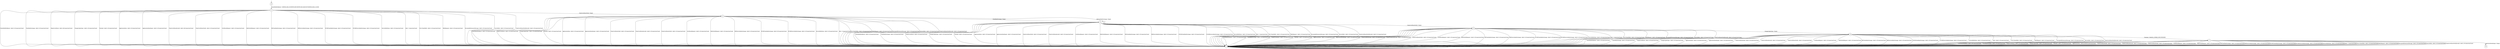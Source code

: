 digraph g {

	s0 [shape="circle" label="s0"];
	s1 [shape="circle" label="s1"];
	s2 [shape="circle" label="s2"];
	s3 [shape="circle" label="s3"];
	s4 [shape="circle" label="s4"];
	s5 [shape="circle" label="s5"];
	s6 [shape="circle" label="s6"];
	s7 [shape="circle" label="s7"];
	s8 [shape="circle" label="s8"];
	s9 [shape="circle" label="s9"];
	s0 -> s2 [label="ClientHelloRSAReset / SERVER_HELLOCERTIFICATECERTIFICATE_REQUESTSERVER_HELLO_DONE"];
	s1 -> s1 [label="ClientHelloRSAReset / x"];
	s1 -> s1 [label="ClientKeyExchange / x"];
	s1 -> s1 [label="EmptyCertificate / x"];
	s1 -> s1 [label="ChangeCipherSpec / x"];
	s1 -> s1 [label="Finished / x"];
	s1 -> s1 [label="ApplicationData / x"];
	s1 -> s1 [label="ApplicationDataEmpty / x"];
	s1 -> s1 [label="ClientCertificateValid / x"];
	s1 -> s1 [label="ClientCertificateInvalid / x"];
	s1 -> s1 [label="ClientCertificateVerify / x"];
	s1 -> s1 [label="CertificateRequest / x"];
	s1 -> s1 [label="HelloVerifyRequest / x"];
	s1 -> s1 [label="DHClientKeyExchange / x"];
	s1 -> s1 [label="DHEServerKeyExchange / x"];
	s1 -> s1 [label="ECDHClientKeyExchange / x"];
	s1 -> s1 [label="ECDHEServerKeyExchange / x"];
	s1 -> s1 [label="ServerHelloDone / x"];
	s1 -> s1 [label="Alert / x"];
	s1 -> s1 [label="SSL2ClientHello / x"];
	s1 -> s1 [label="HelloRequest / x"];
	s1 -> s1 [label="EncryptedExtensionMessage / x"];
	s1 -> s1 [label="ServerHello / x"];
	s1 -> s1 [label="ClientCertificateVerifyInvalid / x"];
	s2 -> s1 [label="ClientHelloRSAReset / Alert2.10ConnectionClosed"];
	s2 -> s1 [label="ClientKeyExchange / Alert2.10ConnectionClosed"];
	s2 -> s1 [label="EmptyCertificate / Alert2.48ConnectionClosed"];
	s2 -> s1 [label="ChangeCipherSpec / Alert2.10ConnectionClosed"];
	s2 -> s1 [label="Finished / Alert2.10ConnectionClosed"];
	s2 -> s1 [label="ApplicationData / Alert2.10ConnectionClosed"];
	s2 -> s1 [label="ApplicationDataEmpty / Alert2.10ConnectionClosed"];
	s2 -> s3 [label="ClientCertificateValid / Empty"];
	s2 -> s1 [label="ClientCertificateInvalid / Alert2.48ConnectionClosed"];
	s2 -> s1 [label="ClientCertificateVerify / Alert2.10ConnectionClosed"];
	s2 -> s1 [label="CertificateRequest / Alert2.10ConnectionClosed"];
	s2 -> s1 [label="HelloVerifyRequest / Alert2.10ConnectionClosed"];
	s2 -> s1 [label="DHClientKeyExchange / Alert2.10ConnectionClosed"];
	s2 -> s1 [label="DHEServerKeyExchange / Alert2.10ConnectionClosed"];
	s2 -> s1 [label="ECDHClientKeyExchange / Alert2.10ConnectionClosed"];
	s2 -> s1 [label="ECDHEServerKeyExchange / Alert2.10ConnectionClosed"];
	s2 -> s1 [label="ServerHelloDone / Alert2.10ConnectionClosed"];
	s2 -> s1 [label="Alert / ConnectionClosed"];
	s2 -> s1 [label="SSL2ClientHello / Alert2.10ConnectionClosed"];
	s2 -> s1 [label="HelloRequest / Alert2.10ConnectionClosed"];
	s2 -> s1 [label="EncryptedExtensionMessage / Alert2.10ConnectionClosed"];
	s2 -> s1 [label="ServerHello / Alert2.10ConnectionClosed"];
	s2 -> s1 [label="ClientCertificateVerifyInvalid / Alert2.10ConnectionClosed"];
	s3 -> s1 [label="ClientHelloRSAReset / Alert2.10ConnectionClosed"];
	s3 -> s4 [label="ClientKeyExchange / Empty"];
	s3 -> s1 [label="EmptyCertificate / Alert2.10ConnectionClosed"];
	s3 -> s1 [label="ChangeCipherSpec / Alert2.10ConnectionClosed"];
	s3 -> s1 [label="Finished / Alert2.10ConnectionClosed"];
	s3 -> s1 [label="ApplicationData / Alert2.10ConnectionClosed"];
	s3 -> s1 [label="ApplicationDataEmpty / Alert2.10ConnectionClosed"];
	s3 -> s1 [label="ClientCertificateValid / Alert2.10ConnectionClosed"];
	s3 -> s1 [label="ClientCertificateInvalid / Alert2.10ConnectionClosed"];
	s3 -> s1 [label="ClientCertificateVerify / Alert2.10ConnectionClosed"];
	s3 -> s1 [label="CertificateRequest / Alert2.10ConnectionClosed"];
	s3 -> s1 [label="HelloVerifyRequest / Alert2.10ConnectionClosed"];
	s3 -> s8 [label="DHClientKeyExchange / Empty"];
	s3 -> s1 [label="DHEServerKeyExchange / Alert2.10ConnectionClosed"];
	s3 -> s1 [label="ECDHClientKeyExchange / Alert2.50ConnectionClosed"];
	s3 -> s1 [label="ECDHEServerKeyExchange / Alert2.10ConnectionClosed"];
	s3 -> s1 [label="ServerHelloDone / Alert2.10ConnectionClosed"];
	s3 -> s1 [label="Alert / ConnectionClosed"];
	s3 -> s1 [label="SSL2ClientHello / Alert2.10ConnectionClosed"];
	s3 -> s1 [label="HelloRequest / Alert2.10ConnectionClosed"];
	s3 -> s1 [label="EncryptedExtensionMessage / Alert2.10ConnectionClosed"];
	s3 -> s1 [label="ServerHello / Alert2.10ConnectionClosed"];
	s3 -> s1 [label="ClientCertificateVerifyInvalid / Alert2.10ConnectionClosed"];
	s4 -> s1 [label="ClientHelloRSAReset / Alert2.10ConnectionClosed"];
	s4 -> s1 [label="ClientKeyExchange / Alert2.10ConnectionClosed"];
	s4 -> s1 [label="EmptyCertificate / Alert2.10ConnectionClosed"];
	s4 -> s1 [label="ChangeCipherSpec / Alert2.10ConnectionClosed"];
	s4 -> s1 [label="Finished / Alert2.10ConnectionClosed"];
	s4 -> s1 [label="ApplicationData / Alert2.10ConnectionClosed"];
	s4 -> s1 [label="ApplicationDataEmpty / Alert2.10ConnectionClosed"];
	s4 -> s1 [label="ClientCertificateValid / Alert2.10ConnectionClosed"];
	s4 -> s1 [label="ClientCertificateInvalid / Alert2.10ConnectionClosed"];
	s4 -> s5 [label="ClientCertificateVerify / Empty"];
	s4 -> s1 [label="CertificateRequest / Alert2.10ConnectionClosed"];
	s4 -> s1 [label="HelloVerifyRequest / Alert2.10ConnectionClosed"];
	s4 -> s1 [label="DHClientKeyExchange / Alert2.10ConnectionClosed"];
	s4 -> s1 [label="DHEServerKeyExchange / Alert2.10ConnectionClosed"];
	s4 -> s1 [label="ECDHClientKeyExchange / Alert2.10ConnectionClosed"];
	s4 -> s1 [label="ECDHEServerKeyExchange / Alert2.10ConnectionClosed"];
	s4 -> s1 [label="ServerHelloDone / Alert2.10ConnectionClosed"];
	s4 -> s1 [label="Alert / ConnectionClosed"];
	s4 -> s1 [label="SSL2ClientHello / Alert2.10ConnectionClosed"];
	s4 -> s1 [label="HelloRequest / Alert2.10ConnectionClosed"];
	s4 -> s1 [label="EncryptedExtensionMessage / Alert2.10ConnectionClosed"];
	s4 -> s1 [label="ServerHello / Alert2.10ConnectionClosed"];
	s4 -> s1 [label="ClientCertificateVerifyInvalid / Alert2.51ConnectionClosed"];
	s5 -> s1 [label="ClientHelloRSAReset / Alert2.10ConnectionClosed"];
	s5 -> s1 [label="ClientKeyExchange / Alert2.10ConnectionClosed"];
	s5 -> s1 [label="EmptyCertificate / Alert2.10ConnectionClosed"];
	s5 -> s6 [label="ChangeCipherSpec / Empty"];
	s5 -> s1 [label="Finished / Alert2.10ConnectionClosed"];
	s5 -> s1 [label="ApplicationData / Alert2.10ConnectionClosed"];
	s5 -> s1 [label="ApplicationDataEmpty / Alert2.10ConnectionClosed"];
	s5 -> s1 [label="ClientCertificateValid / Alert2.10ConnectionClosed"];
	s5 -> s1 [label="ClientCertificateInvalid / Alert2.10ConnectionClosed"];
	s5 -> s1 [label="ClientCertificateVerify / Alert2.10ConnectionClosed"];
	s5 -> s1 [label="CertificateRequest / Alert2.10ConnectionClosed"];
	s5 -> s1 [label="HelloVerifyRequest / Alert2.10ConnectionClosed"];
	s5 -> s1 [label="DHClientKeyExchange / Alert2.10ConnectionClosed"];
	s5 -> s1 [label="DHEServerKeyExchange / Alert2.10ConnectionClosed"];
	s5 -> s1 [label="ECDHClientKeyExchange / Alert2.10ConnectionClosed"];
	s5 -> s1 [label="ECDHEServerKeyExchange / Alert2.10ConnectionClosed"];
	s5 -> s1 [label="ServerHelloDone / Alert2.10ConnectionClosed"];
	s5 -> s1 [label="Alert / ConnectionClosed"];
	s5 -> s1 [label="SSL2ClientHello / Alert2.10ConnectionClosed"];
	s5 -> s1 [label="HelloRequest / Alert2.10ConnectionClosed"];
	s5 -> s1 [label="EncryptedExtensionMessage / Alert2.10ConnectionClosed"];
	s5 -> s1 [label="ServerHello / Alert2.10ConnectionClosed"];
	s5 -> s1 [label="ClientCertificateVerifyInvalid / Alert2.10ConnectionClosed"];
	s6 -> s1 [label="ClientHelloRSAReset / Alert2.10ConnectionClosed"];
	s6 -> s1 [label="ClientKeyExchange / Alert2.10ConnectionClosed"];
	s6 -> s1 [label="EmptyCertificate / Alert2.10ConnectionClosed"];
	s6 -> s1 [label="ChangeCipherSpec / Alert2.10ConnectionClosed"];
	s6 -> s7 [label="Finished / CHANGE_CIPHER_SPECFINISHED"];
	s6 -> s1 [label="ApplicationData / Alert2.10ConnectionClosed"];
	s6 -> s1 [label="ApplicationDataEmpty / Alert2.10ConnectionClosed"];
	s6 -> s1 [label="ClientCertificateValid / Alert2.10ConnectionClosed"];
	s6 -> s1 [label="ClientCertificateInvalid / Alert2.10ConnectionClosed"];
	s6 -> s1 [label="ClientCertificateVerify / Alert2.10ConnectionClosed"];
	s6 -> s1 [label="CertificateRequest / Alert2.10ConnectionClosed"];
	s6 -> s1 [label="HelloVerifyRequest / Alert2.10ConnectionClosed"];
	s6 -> s1 [label="DHClientKeyExchange / Alert2.10ConnectionClosed"];
	s6 -> s1 [label="DHEServerKeyExchange / Alert2.10ConnectionClosed"];
	s6 -> s1 [label="ECDHClientKeyExchange / Alert2.10ConnectionClosed"];
	s6 -> s1 [label="ECDHEServerKeyExchange / Alert2.10ConnectionClosed"];
	s6 -> s1 [label="ServerHelloDone / Alert2.10ConnectionClosed"];
	s6 -> s1 [label="Alert / Alert2.10ConnectionClosed"];
	s6 -> s1 [label="SSL2ClientHello / Alert2.10ConnectionClosed"];
	s6 -> s1 [label="HelloRequest / Alert2.10ConnectionClosed"];
	s6 -> s1 [label="EncryptedExtensionMessage / Alert2.10ConnectionClosed"];
	s6 -> s1 [label="ServerHello / Alert2.10ConnectionClosed"];
	s6 -> s1 [label="ClientCertificateVerifyInvalid / Alert2.10ConnectionClosed"];
	s7 -> s1 [label="ClientHelloRSAReset / Alert2.40ConnectionClosed"];
	s7 -> s1 [label="ClientKeyExchange / Alert2.10ConnectionClosed"];
	s7 -> s1 [label="EmptyCertificate / Alert2.10ConnectionClosed"];
	s7 -> s1 [label="ChangeCipherSpec / Alert2.10ConnectionClosed"];
	s7 -> s1 [label="Finished / Alert2.10ConnectionClosed"];
	s7 -> s1 [label="ApplicationData / APPLICATIONConnectionClosed"];
	s7 -> s9 [label="ApplicationDataEmpty / Empty"];
	s7 -> s1 [label="ClientCertificateValid / Alert2.10ConnectionClosed"];
	s7 -> s1 [label="ClientCertificateInvalid / Alert2.10ConnectionClosed"];
	s7 -> s1 [label="ClientCertificateVerify / Alert2.10ConnectionClosed"];
	s7 -> s1 [label="CertificateRequest / Alert2.10ConnectionClosed"];
	s7 -> s1 [label="HelloVerifyRequest / Alert2.10ConnectionClosed"];
	s7 -> s1 [label="DHClientKeyExchange / Alert2.10ConnectionClosed"];
	s7 -> s1 [label="DHEServerKeyExchange / Alert2.10ConnectionClosed"];
	s7 -> s1 [label="ECDHClientKeyExchange / Alert2.10ConnectionClosed"];
	s7 -> s1 [label="ECDHEServerKeyExchange / Alert2.10ConnectionClosed"];
	s7 -> s1 [label="ServerHelloDone / Alert2.10ConnectionClosed"];
	s7 -> s1 [label="Alert / ConnectionClosed"];
	s7 -> s1 [label="SSL2ClientHello / Alert2.10ConnectionClosed"];
	s7 -> s1 [label="HelloRequest / Alert2.10ConnectionClosed"];
	s7 -> s1 [label="EncryptedExtensionMessage / Alert2.10ConnectionClosed"];
	s7 -> s1 [label="ServerHello / Alert2.10ConnectionClosed"];
	s7 -> s1 [label="ClientCertificateVerifyInvalid / Alert2.10ConnectionClosed"];

__start0 [label="" shape="none" width="0" height="0"];
__start0 -> s0;

}
